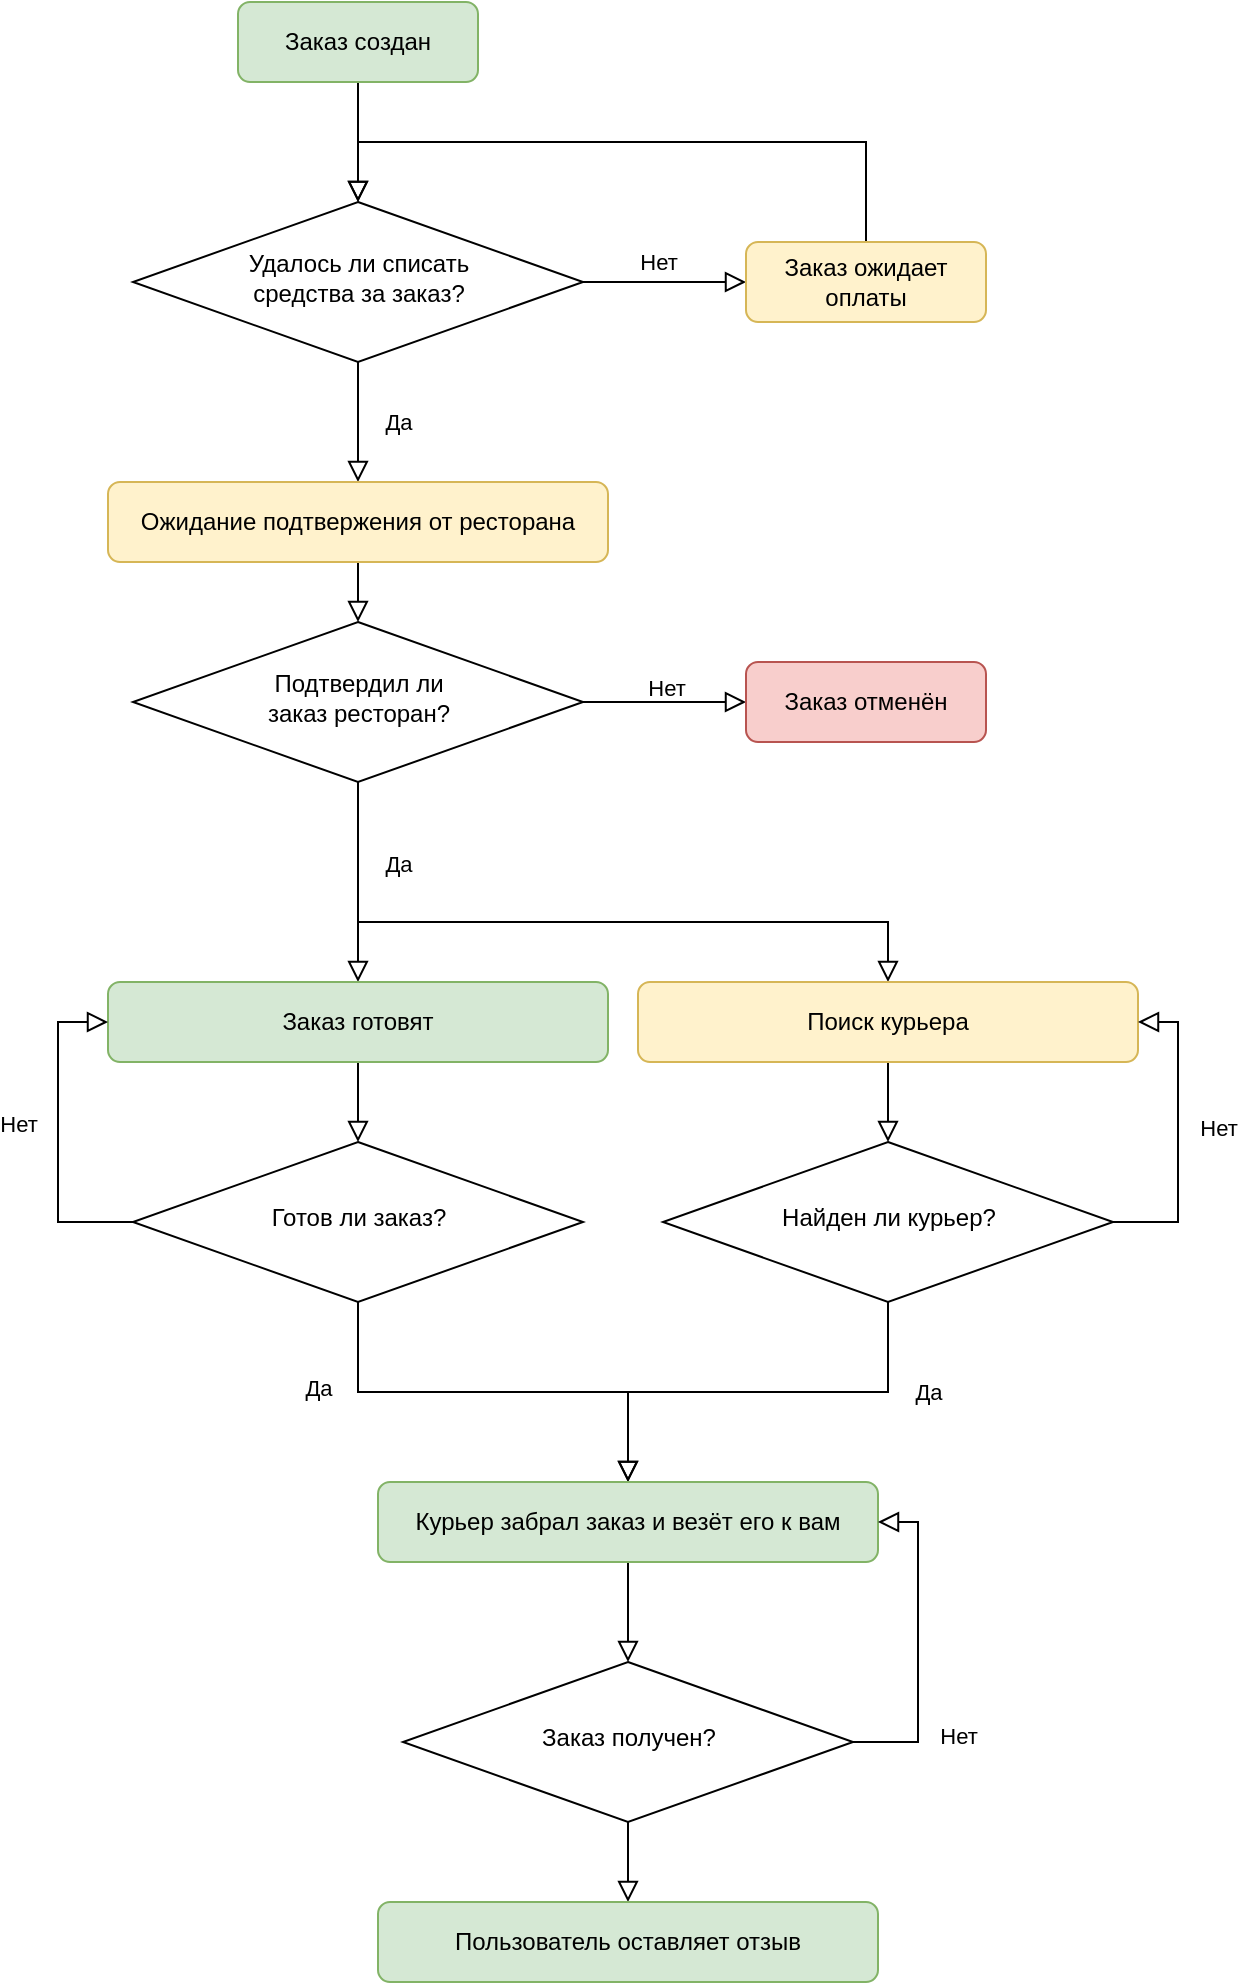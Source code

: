 <mxfile version="24.4.2" type="device">
  <diagram id="C5RBs43oDa-KdzZeNtuy" name="Page-1">
    <mxGraphModel dx="2388" dy="1580" grid="1" gridSize="10" guides="1" tooltips="1" connect="1" arrows="1" fold="1" page="1" pageScale="1" pageWidth="827" pageHeight="1169" math="0" shadow="0">
      <root>
        <mxCell id="WIyWlLk6GJQsqaUBKTNV-0" />
        <mxCell id="WIyWlLk6GJQsqaUBKTNV-1" parent="WIyWlLk6GJQsqaUBKTNV-0" />
        <mxCell id="WIyWlLk6GJQsqaUBKTNV-2" value="" style="rounded=0;html=1;jettySize=auto;orthogonalLoop=1;fontSize=11;endArrow=block;endFill=0;endSize=8;strokeWidth=1;shadow=0;labelBackgroundColor=none;edgeStyle=orthogonalEdgeStyle;" parent="WIyWlLk6GJQsqaUBKTNV-1" source="WIyWlLk6GJQsqaUBKTNV-3" target="WIyWlLk6GJQsqaUBKTNV-6" edge="1">
          <mxGeometry relative="1" as="geometry" />
        </mxCell>
        <mxCell id="WIyWlLk6GJQsqaUBKTNV-3" value="Заказ создан" style="rounded=1;whiteSpace=wrap;html=1;fontSize=12;glass=0;strokeWidth=1;shadow=0;fillColor=#d5e8d4;strokeColor=#82b366;" parent="WIyWlLk6GJQsqaUBKTNV-1" vertex="1">
          <mxGeometry x="224" y="90" width="120" height="40" as="geometry" />
        </mxCell>
        <mxCell id="WIyWlLk6GJQsqaUBKTNV-5" value="Нет" style="edgeStyle=orthogonalEdgeStyle;rounded=0;html=1;jettySize=auto;orthogonalLoop=1;fontSize=11;endArrow=block;endFill=0;endSize=8;strokeWidth=1;shadow=0;labelBackgroundColor=none;" parent="WIyWlLk6GJQsqaUBKTNV-1" source="WIyWlLk6GJQsqaUBKTNV-6" target="WIyWlLk6GJQsqaUBKTNV-7" edge="1">
          <mxGeometry x="-0.08" y="10" relative="1" as="geometry">
            <mxPoint as="offset" />
          </mxGeometry>
        </mxCell>
        <mxCell id="q9d9Fln4aRJK8_-Gp70T-7" style="edgeStyle=orthogonalEdgeStyle;rounded=0;orthogonalLoop=1;jettySize=auto;html=1;shadow=0;strokeColor=default;strokeWidth=1;align=center;verticalAlign=middle;fontFamily=Helvetica;fontSize=11;fontColor=default;labelBackgroundColor=none;endArrow=block;endFill=0;endSize=8;" edge="1" parent="WIyWlLk6GJQsqaUBKTNV-1" source="WIyWlLk6GJQsqaUBKTNV-6" target="q9d9Fln4aRJK8_-Gp70T-6">
          <mxGeometry relative="1" as="geometry" />
        </mxCell>
        <mxCell id="q9d9Fln4aRJK8_-Gp70T-12" value="Да" style="edgeLabel;html=1;align=center;verticalAlign=middle;resizable=0;points=[];fontFamily=Helvetica;fontSize=11;fontColor=default;labelBackgroundColor=none;" vertex="1" connectable="0" parent="q9d9Fln4aRJK8_-Gp70T-7">
          <mxGeometry x="0.127" y="-2" relative="1" as="geometry">
            <mxPoint x="22" y="-4" as="offset" />
          </mxGeometry>
        </mxCell>
        <mxCell id="WIyWlLk6GJQsqaUBKTNV-6" value="Удалось ли списать&lt;div&gt;средства за заказ?&lt;/div&gt;" style="rhombus;whiteSpace=wrap;html=1;shadow=0;fontFamily=Helvetica;fontSize=12;align=center;strokeWidth=1;spacing=6;spacingTop=-4;" parent="WIyWlLk6GJQsqaUBKTNV-1" vertex="1">
          <mxGeometry x="171.5" y="190" width="225" height="80" as="geometry" />
        </mxCell>
        <mxCell id="q9d9Fln4aRJK8_-Gp70T-3" style="edgeStyle=orthogonalEdgeStyle;rounded=0;orthogonalLoop=1;jettySize=auto;html=1;shadow=0;strokeColor=default;strokeWidth=1;align=center;verticalAlign=middle;fontFamily=Helvetica;fontSize=11;fontColor=default;labelBackgroundColor=none;endArrow=block;endFill=0;endSize=8;" edge="1" parent="WIyWlLk6GJQsqaUBKTNV-1" source="WIyWlLk6GJQsqaUBKTNV-7" target="WIyWlLk6GJQsqaUBKTNV-6">
          <mxGeometry relative="1" as="geometry">
            <Array as="points">
              <mxPoint x="538" y="160" />
              <mxPoint x="284" y="160" />
            </Array>
          </mxGeometry>
        </mxCell>
        <mxCell id="WIyWlLk6GJQsqaUBKTNV-7" value="Заказ ожидает оплаты" style="rounded=1;whiteSpace=wrap;html=1;fontSize=12;glass=0;strokeWidth=1;shadow=0;fillColor=#fff2cc;strokeColor=#d6b656;" parent="WIyWlLk6GJQsqaUBKTNV-1" vertex="1">
          <mxGeometry x="478" y="210" width="120" height="40" as="geometry" />
        </mxCell>
        <mxCell id="WIyWlLk6GJQsqaUBKTNV-8" value="No" style="rounded=0;html=1;jettySize=auto;orthogonalLoop=1;fontSize=11;endArrow=block;endFill=0;endSize=8;strokeWidth=1;shadow=0;labelBackgroundColor=none;edgeStyle=orthogonalEdgeStyle;" parent="WIyWlLk6GJQsqaUBKTNV-1" target="WIyWlLk6GJQsqaUBKTNV-11" edge="1">
          <mxGeometry x="0.333" y="20" relative="1" as="geometry">
            <mxPoint as="offset" />
            <mxPoint x="220" y="370" as="sourcePoint" />
          </mxGeometry>
        </mxCell>
        <mxCell id="WIyWlLk6GJQsqaUBKTNV-9" value="Yes" style="edgeStyle=orthogonalEdgeStyle;rounded=0;html=1;jettySize=auto;orthogonalLoop=1;fontSize=11;endArrow=block;endFill=0;endSize=8;strokeWidth=1;shadow=0;labelBackgroundColor=none;" parent="WIyWlLk6GJQsqaUBKTNV-1" target="WIyWlLk6GJQsqaUBKTNV-12" edge="1">
          <mxGeometry y="10" relative="1" as="geometry">
            <mxPoint as="offset" />
            <mxPoint x="270" y="330" as="sourcePoint" />
          </mxGeometry>
        </mxCell>
        <mxCell id="q9d9Fln4aRJK8_-Gp70T-5" value="Нет&lt;div&gt;&lt;br&gt;&lt;/div&gt;" style="edgeStyle=orthogonalEdgeStyle;rounded=0;orthogonalLoop=1;jettySize=auto;html=1;shadow=0;strokeColor=default;strokeWidth=1;align=center;verticalAlign=middle;fontFamily=Helvetica;fontSize=11;fontColor=default;labelBackgroundColor=none;endArrow=block;endFill=0;endSize=8;" edge="1" parent="WIyWlLk6GJQsqaUBKTNV-1" source="q9d9Fln4aRJK8_-Gp70T-1" target="q9d9Fln4aRJK8_-Gp70T-4">
          <mxGeometry relative="1" as="geometry" />
        </mxCell>
        <mxCell id="q9d9Fln4aRJK8_-Gp70T-10" style="edgeStyle=orthogonalEdgeStyle;rounded=0;orthogonalLoop=1;jettySize=auto;html=1;shadow=0;strokeColor=default;strokeWidth=1;align=center;verticalAlign=middle;fontFamily=Helvetica;fontSize=11;fontColor=default;labelBackgroundColor=none;endArrow=block;endFill=0;endSize=8;" edge="1" parent="WIyWlLk6GJQsqaUBKTNV-1" source="q9d9Fln4aRJK8_-Gp70T-1" target="q9d9Fln4aRJK8_-Gp70T-9">
          <mxGeometry relative="1" as="geometry" />
        </mxCell>
        <mxCell id="q9d9Fln4aRJK8_-Gp70T-11" value="Да" style="edgeLabel;html=1;align=center;verticalAlign=middle;resizable=0;points=[];fontFamily=Helvetica;fontSize=11;fontColor=default;labelBackgroundColor=none;" vertex="1" connectable="0" parent="q9d9Fln4aRJK8_-Gp70T-10">
          <mxGeometry x="-0.443" relative="1" as="geometry">
            <mxPoint x="20" y="13" as="offset" />
          </mxGeometry>
        </mxCell>
        <mxCell id="q9d9Fln4aRJK8_-Gp70T-15" style="edgeStyle=orthogonalEdgeStyle;rounded=0;orthogonalLoop=1;jettySize=auto;html=1;shadow=0;strokeColor=default;strokeWidth=1;align=center;verticalAlign=middle;fontFamily=Helvetica;fontSize=11;fontColor=default;labelBackgroundColor=none;endArrow=block;endFill=0;endSize=8;" edge="1" parent="WIyWlLk6GJQsqaUBKTNV-1" target="q9d9Fln4aRJK8_-Gp70T-13">
          <mxGeometry relative="1" as="geometry">
            <mxPoint x="284" y="480" as="sourcePoint" />
            <Array as="points">
              <mxPoint x="284" y="550" />
              <mxPoint x="549" y="550" />
            </Array>
          </mxGeometry>
        </mxCell>
        <mxCell id="q9d9Fln4aRJK8_-Gp70T-1" value="Подтвердил ли&lt;div&gt;заказ ресторан?&lt;/div&gt;" style="rhombus;whiteSpace=wrap;html=1;shadow=0;fontFamily=Helvetica;fontSize=12;align=center;strokeWidth=1;spacing=6;spacingTop=-4;" vertex="1" parent="WIyWlLk6GJQsqaUBKTNV-1">
          <mxGeometry x="171.5" y="400" width="225" height="80" as="geometry" />
        </mxCell>
        <mxCell id="q9d9Fln4aRJK8_-Gp70T-4" value="Заказ отменён" style="rounded=1;whiteSpace=wrap;html=1;fontSize=12;glass=0;strokeWidth=1;shadow=0;fillColor=#f8cecc;strokeColor=#b85450;" vertex="1" parent="WIyWlLk6GJQsqaUBKTNV-1">
          <mxGeometry x="478" y="420" width="120" height="40" as="geometry" />
        </mxCell>
        <mxCell id="q9d9Fln4aRJK8_-Gp70T-8" style="edgeStyle=orthogonalEdgeStyle;rounded=0;orthogonalLoop=1;jettySize=auto;html=1;shadow=0;strokeColor=default;strokeWidth=1;align=center;verticalAlign=middle;fontFamily=Helvetica;fontSize=11;fontColor=default;labelBackgroundColor=none;endArrow=block;endFill=0;endSize=8;" edge="1" parent="WIyWlLk6GJQsqaUBKTNV-1" source="q9d9Fln4aRJK8_-Gp70T-6" target="q9d9Fln4aRJK8_-Gp70T-1">
          <mxGeometry relative="1" as="geometry" />
        </mxCell>
        <mxCell id="q9d9Fln4aRJK8_-Gp70T-6" value="Ожидание подтвержения от ресторана" style="rounded=1;whiteSpace=wrap;html=1;fontSize=12;glass=0;strokeWidth=1;shadow=0;fillColor=#fff2cc;strokeColor=#d6b656;" vertex="1" parent="WIyWlLk6GJQsqaUBKTNV-1">
          <mxGeometry x="159" y="330" width="250" height="40" as="geometry" />
        </mxCell>
        <mxCell id="q9d9Fln4aRJK8_-Gp70T-22" style="edgeStyle=orthogonalEdgeStyle;rounded=0;orthogonalLoop=1;jettySize=auto;html=1;shadow=0;strokeColor=default;strokeWidth=1;align=center;verticalAlign=middle;fontFamily=Helvetica;fontSize=11;fontColor=default;labelBackgroundColor=none;endArrow=block;endFill=0;endSize=8;" edge="1" parent="WIyWlLk6GJQsqaUBKTNV-1" source="q9d9Fln4aRJK8_-Gp70T-9" target="q9d9Fln4aRJK8_-Gp70T-21">
          <mxGeometry relative="1" as="geometry" />
        </mxCell>
        <mxCell id="q9d9Fln4aRJK8_-Gp70T-9" value="Заказ готовят" style="rounded=1;whiteSpace=wrap;html=1;fontSize=12;glass=0;strokeWidth=1;shadow=0;fillColor=#d5e8d4;strokeColor=#82b366;" vertex="1" parent="WIyWlLk6GJQsqaUBKTNV-1">
          <mxGeometry x="159" y="580" width="250" height="40" as="geometry" />
        </mxCell>
        <mxCell id="q9d9Fln4aRJK8_-Gp70T-17" style="edgeStyle=orthogonalEdgeStyle;rounded=0;orthogonalLoop=1;jettySize=auto;html=1;entryX=0.5;entryY=0;entryDx=0;entryDy=0;shadow=0;strokeColor=default;strokeWidth=1;align=center;verticalAlign=middle;fontFamily=Helvetica;fontSize=11;fontColor=default;labelBackgroundColor=none;endArrow=block;endFill=0;endSize=8;" edge="1" parent="WIyWlLk6GJQsqaUBKTNV-1" source="q9d9Fln4aRJK8_-Gp70T-13" target="q9d9Fln4aRJK8_-Gp70T-16">
          <mxGeometry relative="1" as="geometry" />
        </mxCell>
        <mxCell id="q9d9Fln4aRJK8_-Gp70T-13" value="Поиск курьера" style="rounded=1;whiteSpace=wrap;html=1;fontSize=12;glass=0;strokeWidth=1;shadow=0;fillColor=#fff2cc;strokeColor=#d6b656;" vertex="1" parent="WIyWlLk6GJQsqaUBKTNV-1">
          <mxGeometry x="424" y="580" width="250" height="40" as="geometry" />
        </mxCell>
        <mxCell id="q9d9Fln4aRJK8_-Gp70T-19" style="edgeStyle=orthogonalEdgeStyle;rounded=0;orthogonalLoop=1;jettySize=auto;html=1;entryX=1;entryY=0.5;entryDx=0;entryDy=0;shadow=0;strokeColor=default;strokeWidth=1;align=center;verticalAlign=middle;fontFamily=Helvetica;fontSize=11;fontColor=default;labelBackgroundColor=none;endArrow=block;endFill=0;endSize=8;exitX=1;exitY=0.5;exitDx=0;exitDy=0;" edge="1" parent="WIyWlLk6GJQsqaUBKTNV-1" source="q9d9Fln4aRJK8_-Gp70T-16" target="q9d9Fln4aRJK8_-Gp70T-13">
          <mxGeometry relative="1" as="geometry">
            <Array as="points">
              <mxPoint x="694" y="700" />
              <mxPoint x="694" y="600" />
            </Array>
          </mxGeometry>
        </mxCell>
        <mxCell id="q9d9Fln4aRJK8_-Gp70T-20" value="Нет" style="edgeLabel;html=1;align=center;verticalAlign=middle;resizable=0;points=[];fontFamily=Helvetica;fontSize=11;fontColor=default;labelBackgroundColor=none;" vertex="1" connectable="0" parent="q9d9Fln4aRJK8_-Gp70T-19">
          <mxGeometry x="-0.272" y="-4" relative="1" as="geometry">
            <mxPoint x="16" y="-24" as="offset" />
          </mxGeometry>
        </mxCell>
        <mxCell id="q9d9Fln4aRJK8_-Gp70T-27" style="edgeStyle=orthogonalEdgeStyle;rounded=0;orthogonalLoop=1;jettySize=auto;html=1;entryX=0.5;entryY=0;entryDx=0;entryDy=0;shadow=0;strokeColor=default;strokeWidth=1;align=center;verticalAlign=middle;fontFamily=Helvetica;fontSize=11;fontColor=default;labelBackgroundColor=none;endArrow=block;endFill=0;endSize=8;" edge="1" parent="WIyWlLk6GJQsqaUBKTNV-1" source="q9d9Fln4aRJK8_-Gp70T-16" target="q9d9Fln4aRJK8_-Gp70T-25">
          <mxGeometry relative="1" as="geometry" />
        </mxCell>
        <mxCell id="q9d9Fln4aRJK8_-Gp70T-28" value="Да" style="edgeLabel;html=1;align=center;verticalAlign=middle;resizable=0;points=[];fontFamily=Helvetica;fontSize=11;fontColor=default;labelBackgroundColor=none;" vertex="1" connectable="0" parent="q9d9Fln4aRJK8_-Gp70T-27">
          <mxGeometry x="-0.596" y="-1" relative="1" as="geometry">
            <mxPoint x="21" as="offset" />
          </mxGeometry>
        </mxCell>
        <mxCell id="q9d9Fln4aRJK8_-Gp70T-16" value="Найден ли курьер?" style="rhombus;whiteSpace=wrap;html=1;shadow=0;fontFamily=Helvetica;fontSize=12;align=center;strokeWidth=1;spacing=6;spacingTop=-4;" vertex="1" parent="WIyWlLk6GJQsqaUBKTNV-1">
          <mxGeometry x="436.5" y="660" width="225" height="80" as="geometry" />
        </mxCell>
        <mxCell id="q9d9Fln4aRJK8_-Gp70T-23" style="edgeStyle=orthogonalEdgeStyle;rounded=0;orthogonalLoop=1;jettySize=auto;html=1;entryX=0;entryY=0.5;entryDx=0;entryDy=0;shadow=0;strokeColor=default;strokeWidth=1;align=center;verticalAlign=middle;fontFamily=Helvetica;fontSize=11;fontColor=default;labelBackgroundColor=none;endArrow=block;endFill=0;endSize=8;" edge="1" parent="WIyWlLk6GJQsqaUBKTNV-1" source="q9d9Fln4aRJK8_-Gp70T-21" target="q9d9Fln4aRJK8_-Gp70T-9">
          <mxGeometry relative="1" as="geometry">
            <Array as="points">
              <mxPoint x="134" y="700" />
              <mxPoint x="134" y="600" />
            </Array>
          </mxGeometry>
        </mxCell>
        <mxCell id="q9d9Fln4aRJK8_-Gp70T-24" value="Нет" style="edgeLabel;html=1;align=center;verticalAlign=middle;resizable=0;points=[];fontFamily=Helvetica;fontSize=11;fontColor=default;labelBackgroundColor=none;" vertex="1" connectable="0" parent="q9d9Fln4aRJK8_-Gp70T-23">
          <mxGeometry x="-0.081" relative="1" as="geometry">
            <mxPoint x="-20" y="-12" as="offset" />
          </mxGeometry>
        </mxCell>
        <mxCell id="q9d9Fln4aRJK8_-Gp70T-26" style="edgeStyle=orthogonalEdgeStyle;rounded=0;orthogonalLoop=1;jettySize=auto;html=1;shadow=0;strokeColor=default;strokeWidth=1;align=center;verticalAlign=middle;fontFamily=Helvetica;fontSize=11;fontColor=default;labelBackgroundColor=none;endArrow=block;endFill=0;endSize=8;" edge="1" parent="WIyWlLk6GJQsqaUBKTNV-1" source="q9d9Fln4aRJK8_-Gp70T-21" target="q9d9Fln4aRJK8_-Gp70T-25">
          <mxGeometry relative="1" as="geometry" />
        </mxCell>
        <mxCell id="q9d9Fln4aRJK8_-Gp70T-30" value="Да" style="edgeLabel;html=1;align=center;verticalAlign=middle;resizable=0;points=[];fontFamily=Helvetica;fontSize=11;fontColor=default;labelBackgroundColor=none;" vertex="1" connectable="0" parent="q9d9Fln4aRJK8_-Gp70T-26">
          <mxGeometry x="-0.623" relative="1" as="geometry">
            <mxPoint x="-20" as="offset" />
          </mxGeometry>
        </mxCell>
        <mxCell id="q9d9Fln4aRJK8_-Gp70T-21" value="Готов ли заказ?" style="rhombus;whiteSpace=wrap;html=1;shadow=0;fontFamily=Helvetica;fontSize=12;align=center;strokeWidth=1;spacing=6;spacingTop=-4;" vertex="1" parent="WIyWlLk6GJQsqaUBKTNV-1">
          <mxGeometry x="171.5" y="660" width="225" height="80" as="geometry" />
        </mxCell>
        <mxCell id="q9d9Fln4aRJK8_-Gp70T-32" style="edgeStyle=orthogonalEdgeStyle;rounded=0;orthogonalLoop=1;jettySize=auto;html=1;shadow=0;strokeColor=default;strokeWidth=1;align=center;verticalAlign=middle;fontFamily=Helvetica;fontSize=11;fontColor=default;labelBackgroundColor=none;endArrow=block;endFill=0;endSize=8;" edge="1" parent="WIyWlLk6GJQsqaUBKTNV-1" source="q9d9Fln4aRJK8_-Gp70T-25" target="q9d9Fln4aRJK8_-Gp70T-31">
          <mxGeometry relative="1" as="geometry" />
        </mxCell>
        <mxCell id="q9d9Fln4aRJK8_-Gp70T-25" value="Курьер забрал заказ и везёт его к вам" style="rounded=1;whiteSpace=wrap;html=1;fontSize=12;glass=0;strokeWidth=1;shadow=0;fillColor=#d5e8d4;strokeColor=#82b366;" vertex="1" parent="WIyWlLk6GJQsqaUBKTNV-1">
          <mxGeometry x="294" y="830" width="250" height="40" as="geometry" />
        </mxCell>
        <mxCell id="q9d9Fln4aRJK8_-Gp70T-33" style="edgeStyle=orthogonalEdgeStyle;rounded=0;orthogonalLoop=1;jettySize=auto;html=1;entryX=1;entryY=0.5;entryDx=0;entryDy=0;shadow=0;strokeColor=default;strokeWidth=1;align=center;verticalAlign=middle;fontFamily=Helvetica;fontSize=11;fontColor=default;labelBackgroundColor=none;endArrow=block;endFill=0;endSize=8;" edge="1" parent="WIyWlLk6GJQsqaUBKTNV-1" source="q9d9Fln4aRJK8_-Gp70T-31" target="q9d9Fln4aRJK8_-Gp70T-25">
          <mxGeometry relative="1" as="geometry">
            <Array as="points">
              <mxPoint x="564" y="960" />
              <mxPoint x="564" y="850" />
            </Array>
          </mxGeometry>
        </mxCell>
        <mxCell id="q9d9Fln4aRJK8_-Gp70T-34" value="Нет" style="edgeLabel;html=1;align=center;verticalAlign=middle;resizable=0;points=[];fontFamily=Helvetica;fontSize=11;fontColor=default;labelBackgroundColor=none;" vertex="1" connectable="0" parent="q9d9Fln4aRJK8_-Gp70T-33">
          <mxGeometry x="-0.562" relative="1" as="geometry">
            <mxPoint x="20" as="offset" />
          </mxGeometry>
        </mxCell>
        <mxCell id="q9d9Fln4aRJK8_-Gp70T-36" style="edgeStyle=orthogonalEdgeStyle;rounded=0;orthogonalLoop=1;jettySize=auto;html=1;shadow=0;strokeColor=default;strokeWidth=1;align=center;verticalAlign=middle;fontFamily=Helvetica;fontSize=11;fontColor=default;labelBackgroundColor=none;endArrow=block;endFill=0;endSize=8;" edge="1" parent="WIyWlLk6GJQsqaUBKTNV-1" source="q9d9Fln4aRJK8_-Gp70T-31" target="q9d9Fln4aRJK8_-Gp70T-35">
          <mxGeometry relative="1" as="geometry" />
        </mxCell>
        <mxCell id="q9d9Fln4aRJK8_-Gp70T-31" value="Заказ получен?" style="rhombus;whiteSpace=wrap;html=1;shadow=0;fontFamily=Helvetica;fontSize=12;align=center;strokeWidth=1;spacing=6;spacingTop=-4;" vertex="1" parent="WIyWlLk6GJQsqaUBKTNV-1">
          <mxGeometry x="306.5" y="920" width="225" height="80" as="geometry" />
        </mxCell>
        <mxCell id="q9d9Fln4aRJK8_-Gp70T-35" value="Пользователь оставляет отзыв" style="rounded=1;whiteSpace=wrap;html=1;fontSize=12;glass=0;strokeWidth=1;shadow=0;fillColor=#d5e8d4;strokeColor=#82b366;" vertex="1" parent="WIyWlLk6GJQsqaUBKTNV-1">
          <mxGeometry x="294" y="1040" width="250" height="40" as="geometry" />
        </mxCell>
      </root>
    </mxGraphModel>
  </diagram>
</mxfile>
